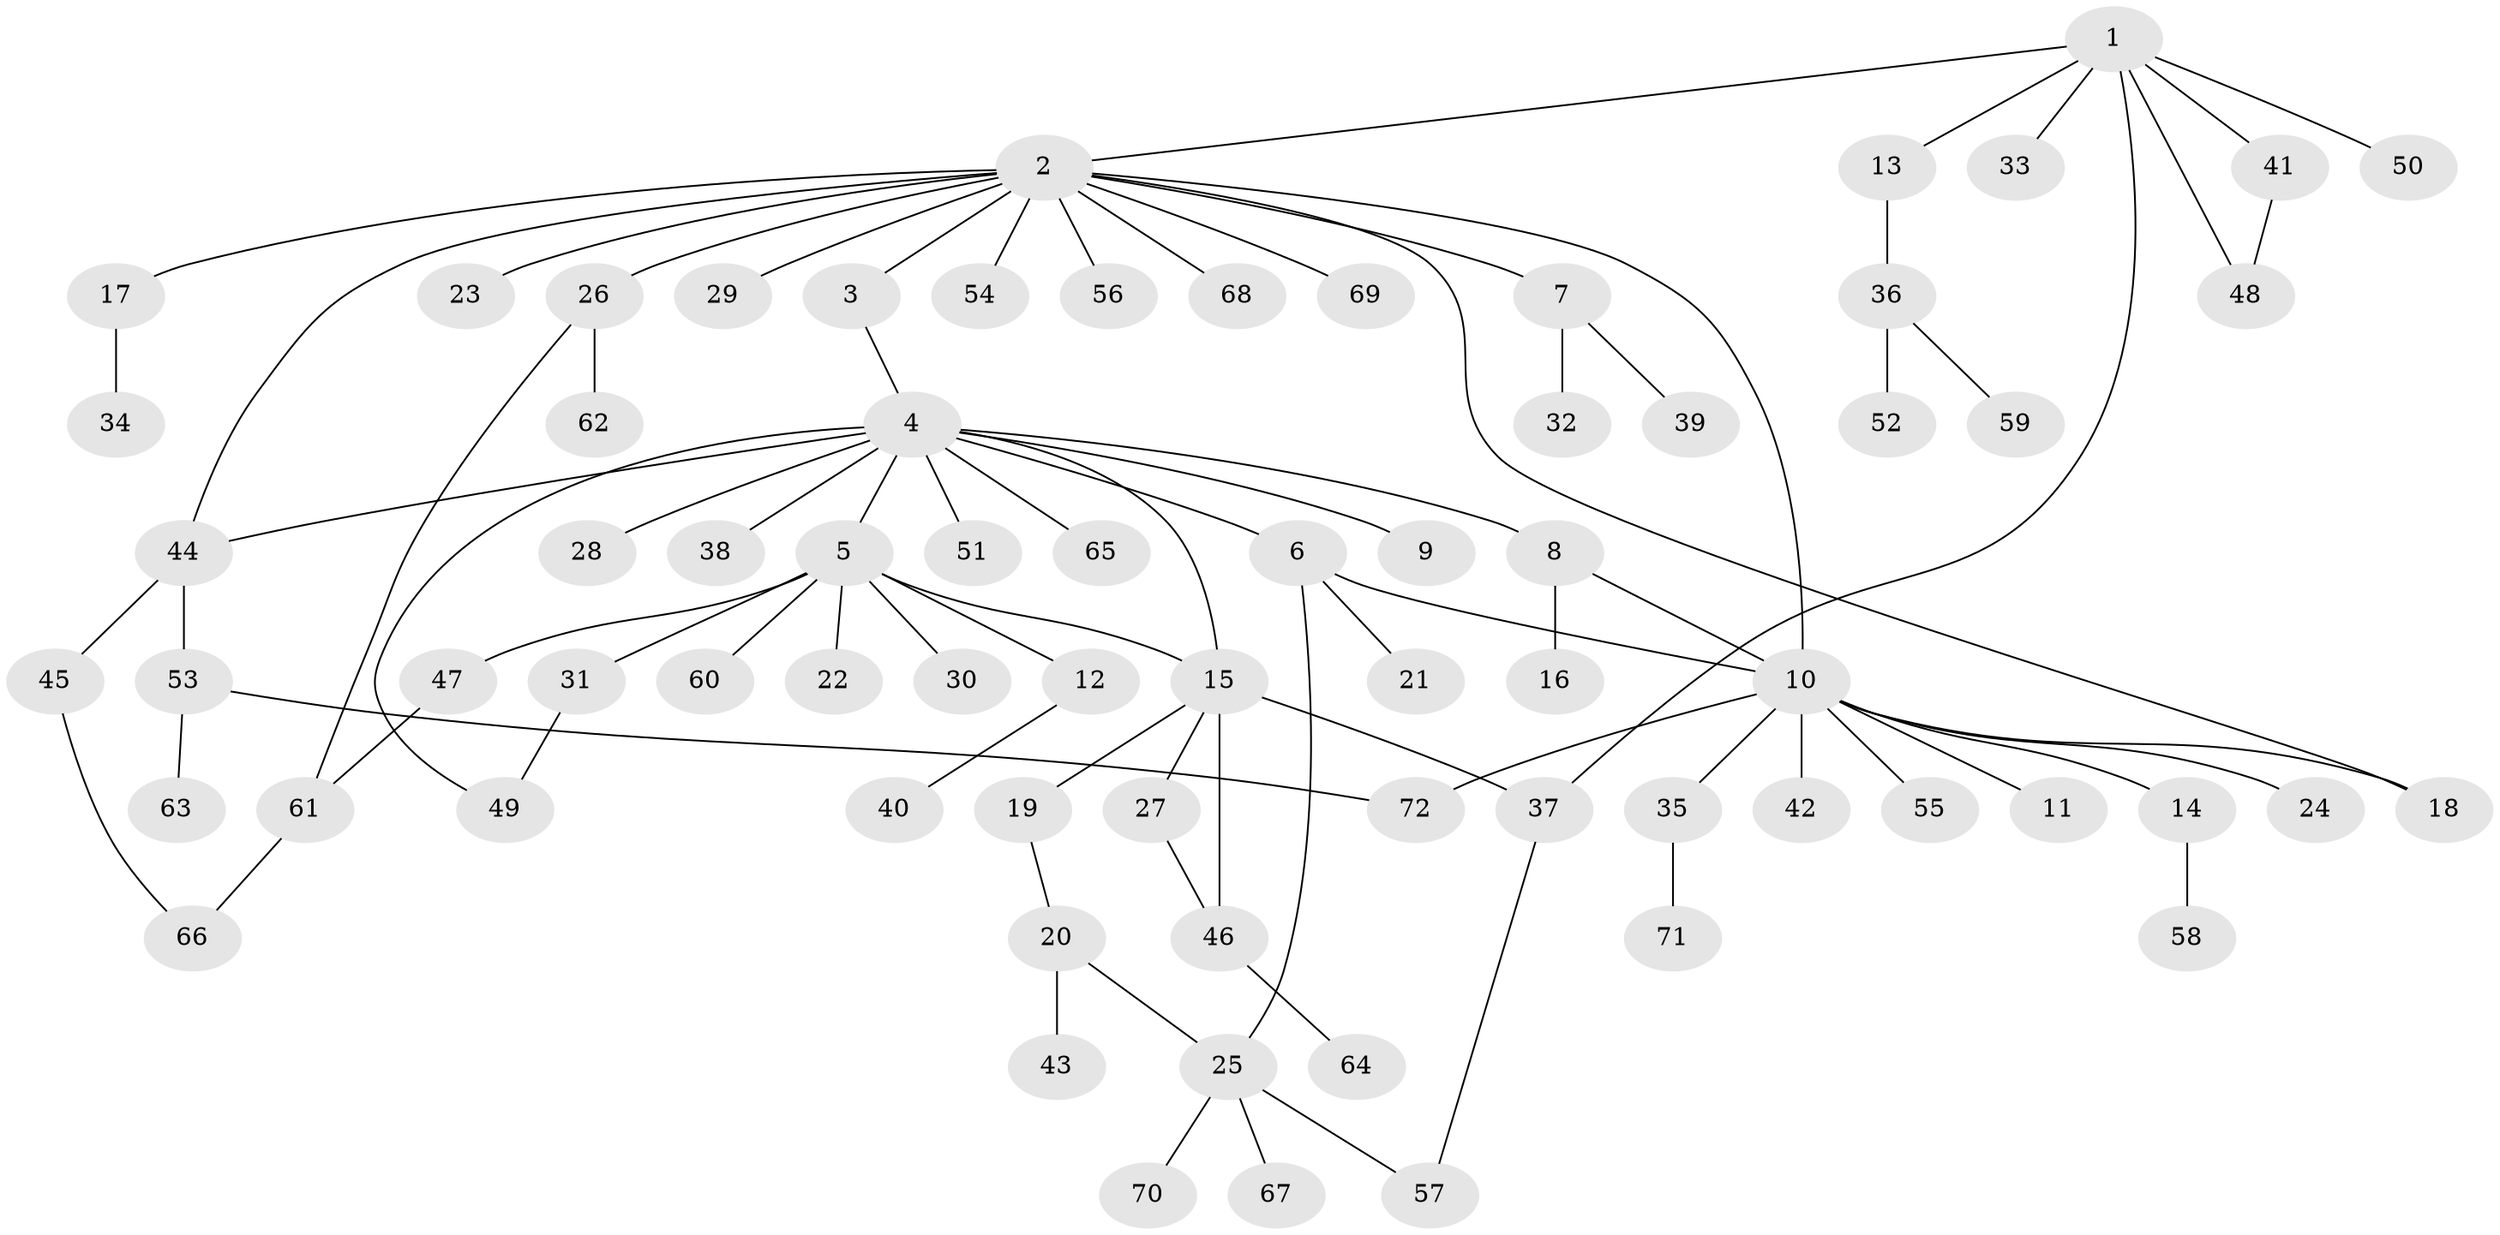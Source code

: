 // coarse degree distribution, {6: 0.019230769230769232, 15: 0.019230769230769232, 11: 0.038461538461538464, 7: 0.019230769230769232, 3: 0.07692307692307693, 2: 0.23076923076923078, 1: 0.5576923076923077, 5: 0.019230769230769232, 4: 0.019230769230769232}
// Generated by graph-tools (version 1.1) at 2025/41/03/06/25 10:41:47]
// undirected, 72 vertices, 85 edges
graph export_dot {
graph [start="1"]
  node [color=gray90,style=filled];
  1;
  2;
  3;
  4;
  5;
  6;
  7;
  8;
  9;
  10;
  11;
  12;
  13;
  14;
  15;
  16;
  17;
  18;
  19;
  20;
  21;
  22;
  23;
  24;
  25;
  26;
  27;
  28;
  29;
  30;
  31;
  32;
  33;
  34;
  35;
  36;
  37;
  38;
  39;
  40;
  41;
  42;
  43;
  44;
  45;
  46;
  47;
  48;
  49;
  50;
  51;
  52;
  53;
  54;
  55;
  56;
  57;
  58;
  59;
  60;
  61;
  62;
  63;
  64;
  65;
  66;
  67;
  68;
  69;
  70;
  71;
  72;
  1 -- 2;
  1 -- 13;
  1 -- 33;
  1 -- 37;
  1 -- 41;
  1 -- 48;
  1 -- 50;
  2 -- 3;
  2 -- 7;
  2 -- 10;
  2 -- 17;
  2 -- 18;
  2 -- 23;
  2 -- 26;
  2 -- 29;
  2 -- 44;
  2 -- 54;
  2 -- 56;
  2 -- 68;
  2 -- 69;
  3 -- 4;
  4 -- 5;
  4 -- 6;
  4 -- 8;
  4 -- 9;
  4 -- 15;
  4 -- 28;
  4 -- 38;
  4 -- 44;
  4 -- 49;
  4 -- 51;
  4 -- 65;
  5 -- 12;
  5 -- 15;
  5 -- 22;
  5 -- 30;
  5 -- 31;
  5 -- 47;
  5 -- 60;
  6 -- 10;
  6 -- 21;
  6 -- 25;
  7 -- 32;
  7 -- 39;
  8 -- 10;
  8 -- 16;
  10 -- 11;
  10 -- 14;
  10 -- 18;
  10 -- 24;
  10 -- 35;
  10 -- 42;
  10 -- 55;
  10 -- 72;
  12 -- 40;
  13 -- 36;
  14 -- 58;
  15 -- 19;
  15 -- 27;
  15 -- 37;
  15 -- 46;
  17 -- 34;
  19 -- 20;
  20 -- 25;
  20 -- 43;
  25 -- 57;
  25 -- 67;
  25 -- 70;
  26 -- 61;
  26 -- 62;
  27 -- 46;
  31 -- 49;
  35 -- 71;
  36 -- 52;
  36 -- 59;
  37 -- 57;
  41 -- 48;
  44 -- 45;
  44 -- 53;
  45 -- 66;
  46 -- 64;
  47 -- 61;
  53 -- 63;
  53 -- 72;
  61 -- 66;
}
